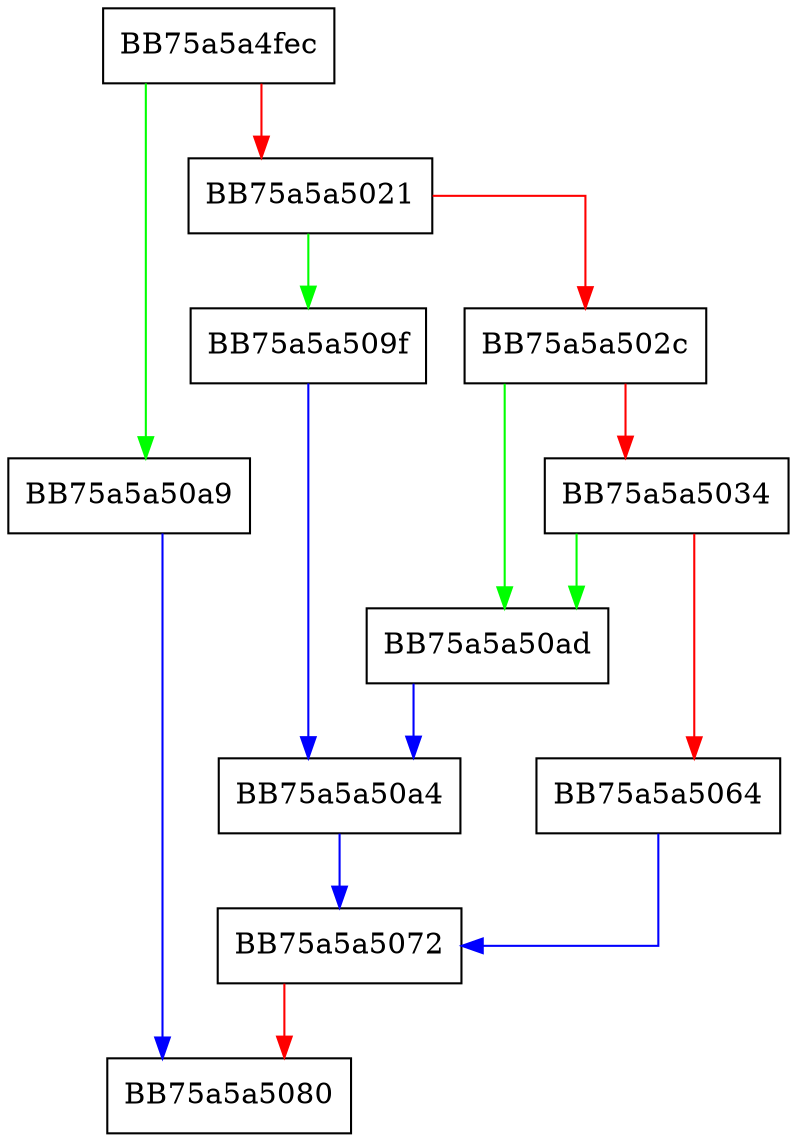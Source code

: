 digraph WriteInUTF8 {
  node [shape="box"];
  graph [splines=ortho];
  BB75a5a4fec -> BB75a5a50a9 [color="green"];
  BB75a5a4fec -> BB75a5a5021 [color="red"];
  BB75a5a5021 -> BB75a5a509f [color="green"];
  BB75a5a5021 -> BB75a5a502c [color="red"];
  BB75a5a502c -> BB75a5a50ad [color="green"];
  BB75a5a502c -> BB75a5a5034 [color="red"];
  BB75a5a5034 -> BB75a5a50ad [color="green"];
  BB75a5a5034 -> BB75a5a5064 [color="red"];
  BB75a5a5064 -> BB75a5a5072 [color="blue"];
  BB75a5a5072 -> BB75a5a5080 [color="red"];
  BB75a5a509f -> BB75a5a50a4 [color="blue"];
  BB75a5a50a4 -> BB75a5a5072 [color="blue"];
  BB75a5a50a9 -> BB75a5a5080 [color="blue"];
  BB75a5a50ad -> BB75a5a50a4 [color="blue"];
}